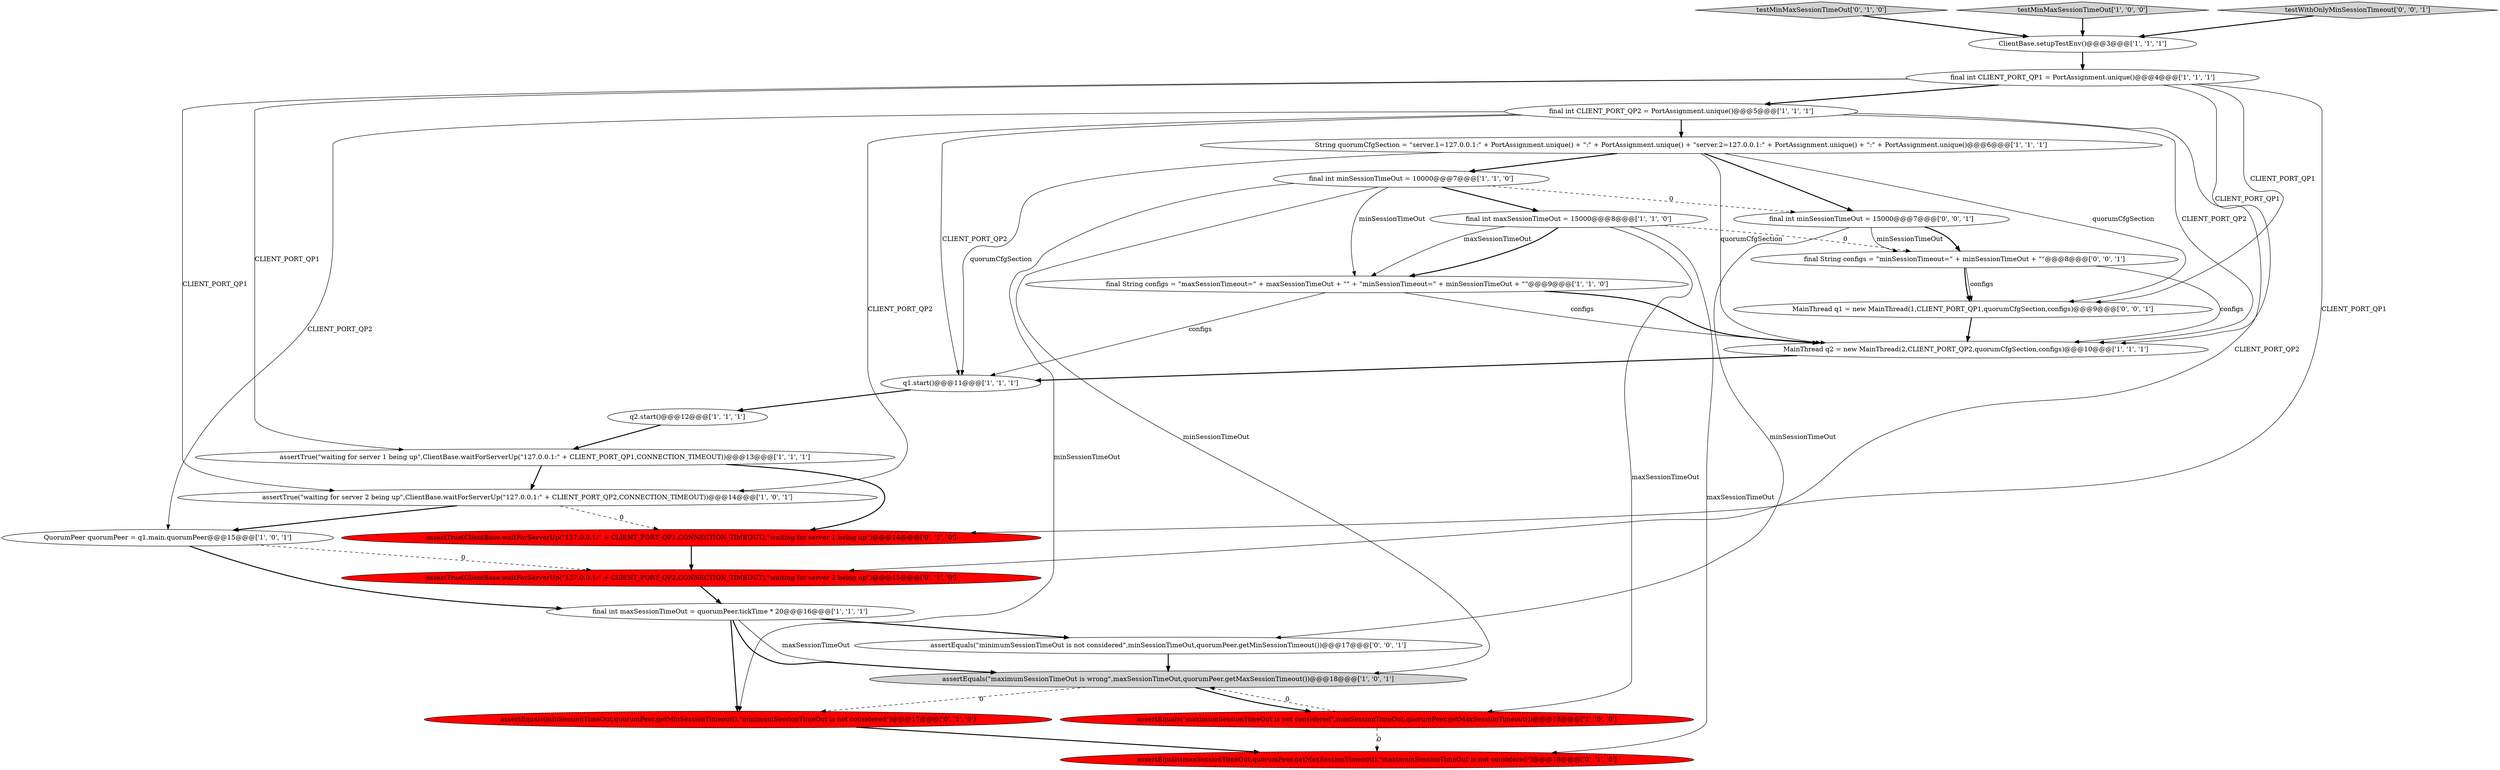 digraph {
20 [style = filled, label = "assertEquals(maxSessionTimeOut,quorumPeer.getMaxSessionTimeout(),\"maximumSessionTimeOut is not considered\")@@@18@@@['0', '1', '0']", fillcolor = red, shape = ellipse image = "AAA1AAABBB2BBB"];
22 [style = filled, label = "final int minSessionTimeOut = 15000@@@7@@@['0', '0', '1']", fillcolor = white, shape = ellipse image = "AAA0AAABBB3BBB"];
24 [style = filled, label = "MainThread q1 = new MainThread(1,CLIENT_PORT_QP1,quorumCfgSection,configs)@@@9@@@['0', '0', '1']", fillcolor = white, shape = ellipse image = "AAA0AAABBB3BBB"];
0 [style = filled, label = "assertTrue(\"waiting for server 2 being up\",ClientBase.waitForServerUp(\"127.0.0.1:\" + CLIENT_PORT_QP2,CONNECTION_TIMEOUT))@@@14@@@['1', '0', '1']", fillcolor = white, shape = ellipse image = "AAA0AAABBB1BBB"];
9 [style = filled, label = "MainThread q2 = new MainThread(2,CLIENT_PORT_QP2,quorumCfgSection,configs)@@@10@@@['1', '1', '1']", fillcolor = white, shape = ellipse image = "AAA0AAABBB1BBB"];
21 [style = filled, label = "assertTrue(ClientBase.waitForServerUp(\"127.0.0.1:\" + CLIENT_PORT_QP1,CONNECTION_TIMEOUT),\"waiting for server 1 being up\")@@@14@@@['0', '1', '0']", fillcolor = red, shape = ellipse image = "AAA1AAABBB2BBB"];
26 [style = filled, label = "final String configs = \"minSessionTimeout=\" + minSessionTimeOut + \"\"@@@8@@@['0', '0', '1']", fillcolor = white, shape = ellipse image = "AAA0AAABBB3BBB"];
16 [style = filled, label = "final int maxSessionTimeOut = 15000@@@8@@@['1', '1', '0']", fillcolor = white, shape = ellipse image = "AAA0AAABBB1BBB"];
14 [style = filled, label = "final int maxSessionTimeOut = quorumPeer.tickTime * 20@@@16@@@['1', '1', '1']", fillcolor = white, shape = ellipse image = "AAA0AAABBB1BBB"];
2 [style = filled, label = "final int minSessionTimeOut = 10000@@@7@@@['1', '1', '0']", fillcolor = white, shape = ellipse image = "AAA0AAABBB1BBB"];
11 [style = filled, label = "q2.start()@@@12@@@['1', '1', '1']", fillcolor = white, shape = ellipse image = "AAA0AAABBB1BBB"];
19 [style = filled, label = "testMinMaxSessionTimeOut['0', '1', '0']", fillcolor = lightgray, shape = diamond image = "AAA0AAABBB2BBB"];
10 [style = filled, label = "assertTrue(\"waiting for server 1 being up\",ClientBase.waitForServerUp(\"127.0.0.1:\" + CLIENT_PORT_QP1,CONNECTION_TIMEOUT))@@@13@@@['1', '1', '1']", fillcolor = white, shape = ellipse image = "AAA0AAABBB1BBB"];
13 [style = filled, label = "final int CLIENT_PORT_QP2 = PortAssignment.unique()@@@5@@@['1', '1', '1']", fillcolor = white, shape = ellipse image = "AAA0AAABBB1BBB"];
6 [style = filled, label = "q1.start()@@@11@@@['1', '1', '1']", fillcolor = white, shape = ellipse image = "AAA0AAABBB1BBB"];
7 [style = filled, label = "testMinMaxSessionTimeOut['1', '0', '0']", fillcolor = lightgray, shape = diamond image = "AAA0AAABBB1BBB"];
25 [style = filled, label = "assertEquals(\"minimumSessionTimeOut is not considered\",minSessionTimeOut,quorumPeer.getMinSessionTimeout())@@@17@@@['0', '0', '1']", fillcolor = white, shape = ellipse image = "AAA0AAABBB3BBB"];
15 [style = filled, label = "assertEquals(\"maximumSessionTimeOut is wrong\",maxSessionTimeOut,quorumPeer.getMaxSessionTimeout())@@@18@@@['1', '0', '1']", fillcolor = lightgray, shape = ellipse image = "AAA0AAABBB1BBB"];
8 [style = filled, label = "ClientBase.setupTestEnv()@@@3@@@['1', '1', '1']", fillcolor = white, shape = ellipse image = "AAA0AAABBB1BBB"];
12 [style = filled, label = "QuorumPeer quorumPeer = q1.main.quorumPeer@@@15@@@['1', '0', '1']", fillcolor = white, shape = ellipse image = "AAA0AAABBB1BBB"];
18 [style = filled, label = "assertTrue(ClientBase.waitForServerUp(\"127.0.0.1:\" + CLIENT_PORT_QP2,CONNECTION_TIMEOUT),\"waiting for server 2 being up\")@@@15@@@['0', '1', '0']", fillcolor = red, shape = ellipse image = "AAA1AAABBB2BBB"];
23 [style = filled, label = "testWithOnlyMinSessionTimeout['0', '0', '1']", fillcolor = lightgray, shape = diamond image = "AAA0AAABBB3BBB"];
1 [style = filled, label = "String quorumCfgSection = \"server.1=127.0.0.1:\" + PortAssignment.unique() + \":\" + PortAssignment.unique() + \"server.2=127.0.0.1:\" + PortAssignment.unique() + \":\" + PortAssignment.unique()@@@6@@@['1', '1', '1']", fillcolor = white, shape = ellipse image = "AAA0AAABBB1BBB"];
5 [style = filled, label = "final String configs = \"maxSessionTimeout=\" + maxSessionTimeOut + \"\" + \"minSessionTimeout=\" + minSessionTimeOut + \"\"@@@9@@@['1', '1', '0']", fillcolor = white, shape = ellipse image = "AAA0AAABBB1BBB"];
4 [style = filled, label = "assertEquals(\"maximumSessionTimeOut is not considered\",maxSessionTimeOut,quorumPeer.getMaxSessionTimeout())@@@18@@@['1', '0', '0']", fillcolor = red, shape = ellipse image = "AAA1AAABBB1BBB"];
17 [style = filled, label = "assertEquals(minSessionTimeOut,quorumPeer.getMinSessionTimeout(),\"minimumSessionTimeOut is not considered\")@@@17@@@['0', '1', '0']", fillcolor = red, shape = ellipse image = "AAA1AAABBB2BBB"];
3 [style = filled, label = "final int CLIENT_PORT_QP1 = PortAssignment.unique()@@@4@@@['1', '1', '1']", fillcolor = white, shape = ellipse image = "AAA0AAABBB1BBB"];
22->26 [style = bold, label=""];
2->5 [style = solid, label="minSessionTimeOut"];
14->25 [style = bold, label=""];
5->6 [style = solid, label="configs"];
22->26 [style = solid, label="minSessionTimeOut"];
5->9 [style = bold, label=""];
16->20 [style = solid, label="maxSessionTimeOut"];
22->25 [style = solid, label="minSessionTimeOut"];
3->24 [style = solid, label="CLIENT_PORT_QP1"];
3->0 [style = solid, label="CLIENT_PORT_QP1"];
3->9 [style = solid, label="CLIENT_PORT_QP1"];
0->12 [style = bold, label=""];
16->4 [style = solid, label="maxSessionTimeOut"];
1->9 [style = solid, label="quorumCfgSection"];
8->3 [style = bold, label=""];
13->12 [style = solid, label="CLIENT_PORT_QP2"];
14->15 [style = solid, label="maxSessionTimeOut"];
14->17 [style = bold, label=""];
2->17 [style = solid, label="minSessionTimeOut"];
10->21 [style = bold, label=""];
23->8 [style = bold, label=""];
7->8 [style = bold, label=""];
26->24 [style = bold, label=""];
21->18 [style = bold, label=""];
13->1 [style = bold, label=""];
19->8 [style = bold, label=""];
9->6 [style = bold, label=""];
3->21 [style = solid, label="CLIENT_PORT_QP1"];
1->22 [style = bold, label=""];
26->24 [style = solid, label="configs"];
16->26 [style = dashed, label="0"];
16->5 [style = solid, label="maxSessionTimeOut"];
3->10 [style = solid, label="CLIENT_PORT_QP1"];
2->15 [style = solid, label="minSessionTimeOut"];
13->0 [style = solid, label="CLIENT_PORT_QP2"];
26->9 [style = solid, label="configs"];
4->20 [style = dashed, label="0"];
11->10 [style = bold, label=""];
0->21 [style = dashed, label="0"];
4->15 [style = dashed, label="0"];
6->11 [style = bold, label=""];
10->0 [style = bold, label=""];
15->4 [style = bold, label=""];
12->14 [style = bold, label=""];
3->13 [style = bold, label=""];
16->5 [style = bold, label=""];
25->15 [style = bold, label=""];
1->6 [style = solid, label="quorumCfgSection"];
12->18 [style = dashed, label="0"];
15->17 [style = dashed, label="0"];
14->15 [style = bold, label=""];
1->2 [style = bold, label=""];
1->24 [style = solid, label="quorumCfgSection"];
2->22 [style = dashed, label="0"];
13->18 [style = solid, label="CLIENT_PORT_QP2"];
18->14 [style = bold, label=""];
5->9 [style = solid, label="configs"];
13->9 [style = solid, label="CLIENT_PORT_QP2"];
24->9 [style = bold, label=""];
13->6 [style = solid, label="CLIENT_PORT_QP2"];
17->20 [style = bold, label=""];
2->16 [style = bold, label=""];
}
